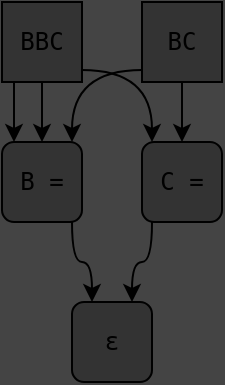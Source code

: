<mxfile version="25.0.2">
  <diagram name="Page-1" id="MqZeGh7VGKmyVvnbTxtp">
    <mxGraphModel dx="488" dy="495" grid="1" gridSize="10" guides="1" tooltips="1" connect="1" arrows="1" fold="1" page="1" pageScale="1" pageWidth="827" pageHeight="1169" background="#444444" math="0" shadow="0">
      <root>
        <mxCell id="0" />
        <mxCell id="1" parent="0" />
        <mxCell id="hCfFOBcKqYTTyQITyhyD-24" value="ε" style="rounded=1;whiteSpace=wrap;html=1;fillColor=#333333;fontFamily=monospace;" parent="1" vertex="1">
          <mxGeometry x="170" y="390" width="40" height="40" as="geometry" />
        </mxCell>
        <mxCell id="hCfFOBcKqYTTyQITyhyD-29" style="edgeStyle=orthogonalEdgeStyle;rounded=0;orthogonalLoop=1;jettySize=auto;html=1;fontFamily=monospace;fontSize=12;fontColor=default;curved=1;" parent="1" source="hCfFOBcKqYTTyQITyhyD-30" target="hCfFOBcKqYTTyQITyhyD-24" edge="1">
          <mxGeometry relative="1" as="geometry">
            <Array as="points">
              <mxPoint x="210" y="370" />
              <mxPoint x="200" y="370" />
            </Array>
          </mxGeometry>
        </mxCell>
        <mxCell id="hCfFOBcKqYTTyQITyhyD-30" value="C =" style="rounded=1;whiteSpace=wrap;html=1;fillColor=#333333;fontFamily=monospace;" parent="1" vertex="1">
          <mxGeometry x="205" y="310" width="40" height="40" as="geometry" />
        </mxCell>
        <mxCell id="EH4GGx4Clc81rul5-crk-2" style="edgeStyle=orthogonalEdgeStyle;rounded=0;orthogonalLoop=1;jettySize=auto;html=1;curved=1;" parent="1" source="EH4GGx4Clc81rul5-crk-1" target="hCfFOBcKqYTTyQITyhyD-24" edge="1">
          <mxGeometry relative="1" as="geometry">
            <Array as="points">
              <mxPoint x="170" y="370" />
              <mxPoint x="180" y="370" />
            </Array>
          </mxGeometry>
        </mxCell>
        <mxCell id="EH4GGx4Clc81rul5-crk-1" value="B =" style="rounded=1;whiteSpace=wrap;html=1;fillColor=#333333;fontFamily=monospace;" parent="1" vertex="1">
          <mxGeometry x="135" y="310" width="40" height="40" as="geometry" />
        </mxCell>
        <mxCell id="EH4GGx4Clc81rul5-crk-5" style="edgeStyle=orthogonalEdgeStyle;rounded=0;orthogonalLoop=1;jettySize=auto;html=1;" parent="1" source="EH4GGx4Clc81rul5-crk-13" target="hCfFOBcKqYTTyQITyhyD-30" edge="1">
          <mxGeometry relative="1" as="geometry">
            <mxPoint x="225" y="280" as="sourcePoint" />
          </mxGeometry>
        </mxCell>
        <mxCell id="EH4GGx4Clc81rul5-crk-6" style="edgeStyle=orthogonalEdgeStyle;rounded=0;orthogonalLoop=1;jettySize=auto;html=1;curved=1;" parent="1" source="EH4GGx4Clc81rul5-crk-13" target="EH4GGx4Clc81rul5-crk-1" edge="1">
          <mxGeometry relative="1" as="geometry">
            <mxPoint x="210.858" y="274.142" as="sourcePoint" />
            <Array as="points">
              <mxPoint x="170" y="274" />
            </Array>
          </mxGeometry>
        </mxCell>
        <mxCell id="EH4GGx4Clc81rul5-crk-9" style="edgeStyle=orthogonalEdgeStyle;rounded=0;orthogonalLoop=1;jettySize=auto;html=1;" parent="1" source="EH4GGx4Clc81rul5-crk-12" target="EH4GGx4Clc81rul5-crk-1" edge="1">
          <mxGeometry relative="1" as="geometry">
            <mxPoint x="155" y="280" as="sourcePoint" />
          </mxGeometry>
        </mxCell>
        <mxCell id="EH4GGx4Clc81rul5-crk-10" style="edgeStyle=orthogonalEdgeStyle;rounded=0;orthogonalLoop=1;jettySize=auto;html=1;curved=1;" parent="1" source="EH4GGx4Clc81rul5-crk-12" target="EH4GGx4Clc81rul5-crk-1" edge="1">
          <mxGeometry relative="1" as="geometry">
            <mxPoint x="140.858" y="274.142" as="sourcePoint" />
            <Array as="points">
              <mxPoint x="141" y="300" />
              <mxPoint x="141" y="300" />
            </Array>
          </mxGeometry>
        </mxCell>
        <mxCell id="EH4GGx4Clc81rul5-crk-11" style="edgeStyle=orthogonalEdgeStyle;rounded=0;orthogonalLoop=1;jettySize=auto;html=1;curved=1;" parent="1" source="EH4GGx4Clc81rul5-crk-12" target="hCfFOBcKqYTTyQITyhyD-30" edge="1">
          <mxGeometry relative="1" as="geometry">
            <mxPoint x="169.142" y="274.142" as="sourcePoint" />
            <Array as="points">
              <mxPoint x="210" y="274" />
            </Array>
          </mxGeometry>
        </mxCell>
        <mxCell id="EH4GGx4Clc81rul5-crk-12" value="BBC" style="rounded=0;whiteSpace=wrap;html=1;fillColor=#333333;fontFamily=monospace;" parent="1" vertex="1">
          <mxGeometry x="135" y="240" width="40" height="40" as="geometry" />
        </mxCell>
        <mxCell id="EH4GGx4Clc81rul5-crk-13" value="BC" style="rounded=0;whiteSpace=wrap;html=1;fillColor=#333333;fontFamily=monospace;" parent="1" vertex="1">
          <mxGeometry x="205" y="240" width="40" height="40" as="geometry" />
        </mxCell>
      </root>
    </mxGraphModel>
  </diagram>
</mxfile>
